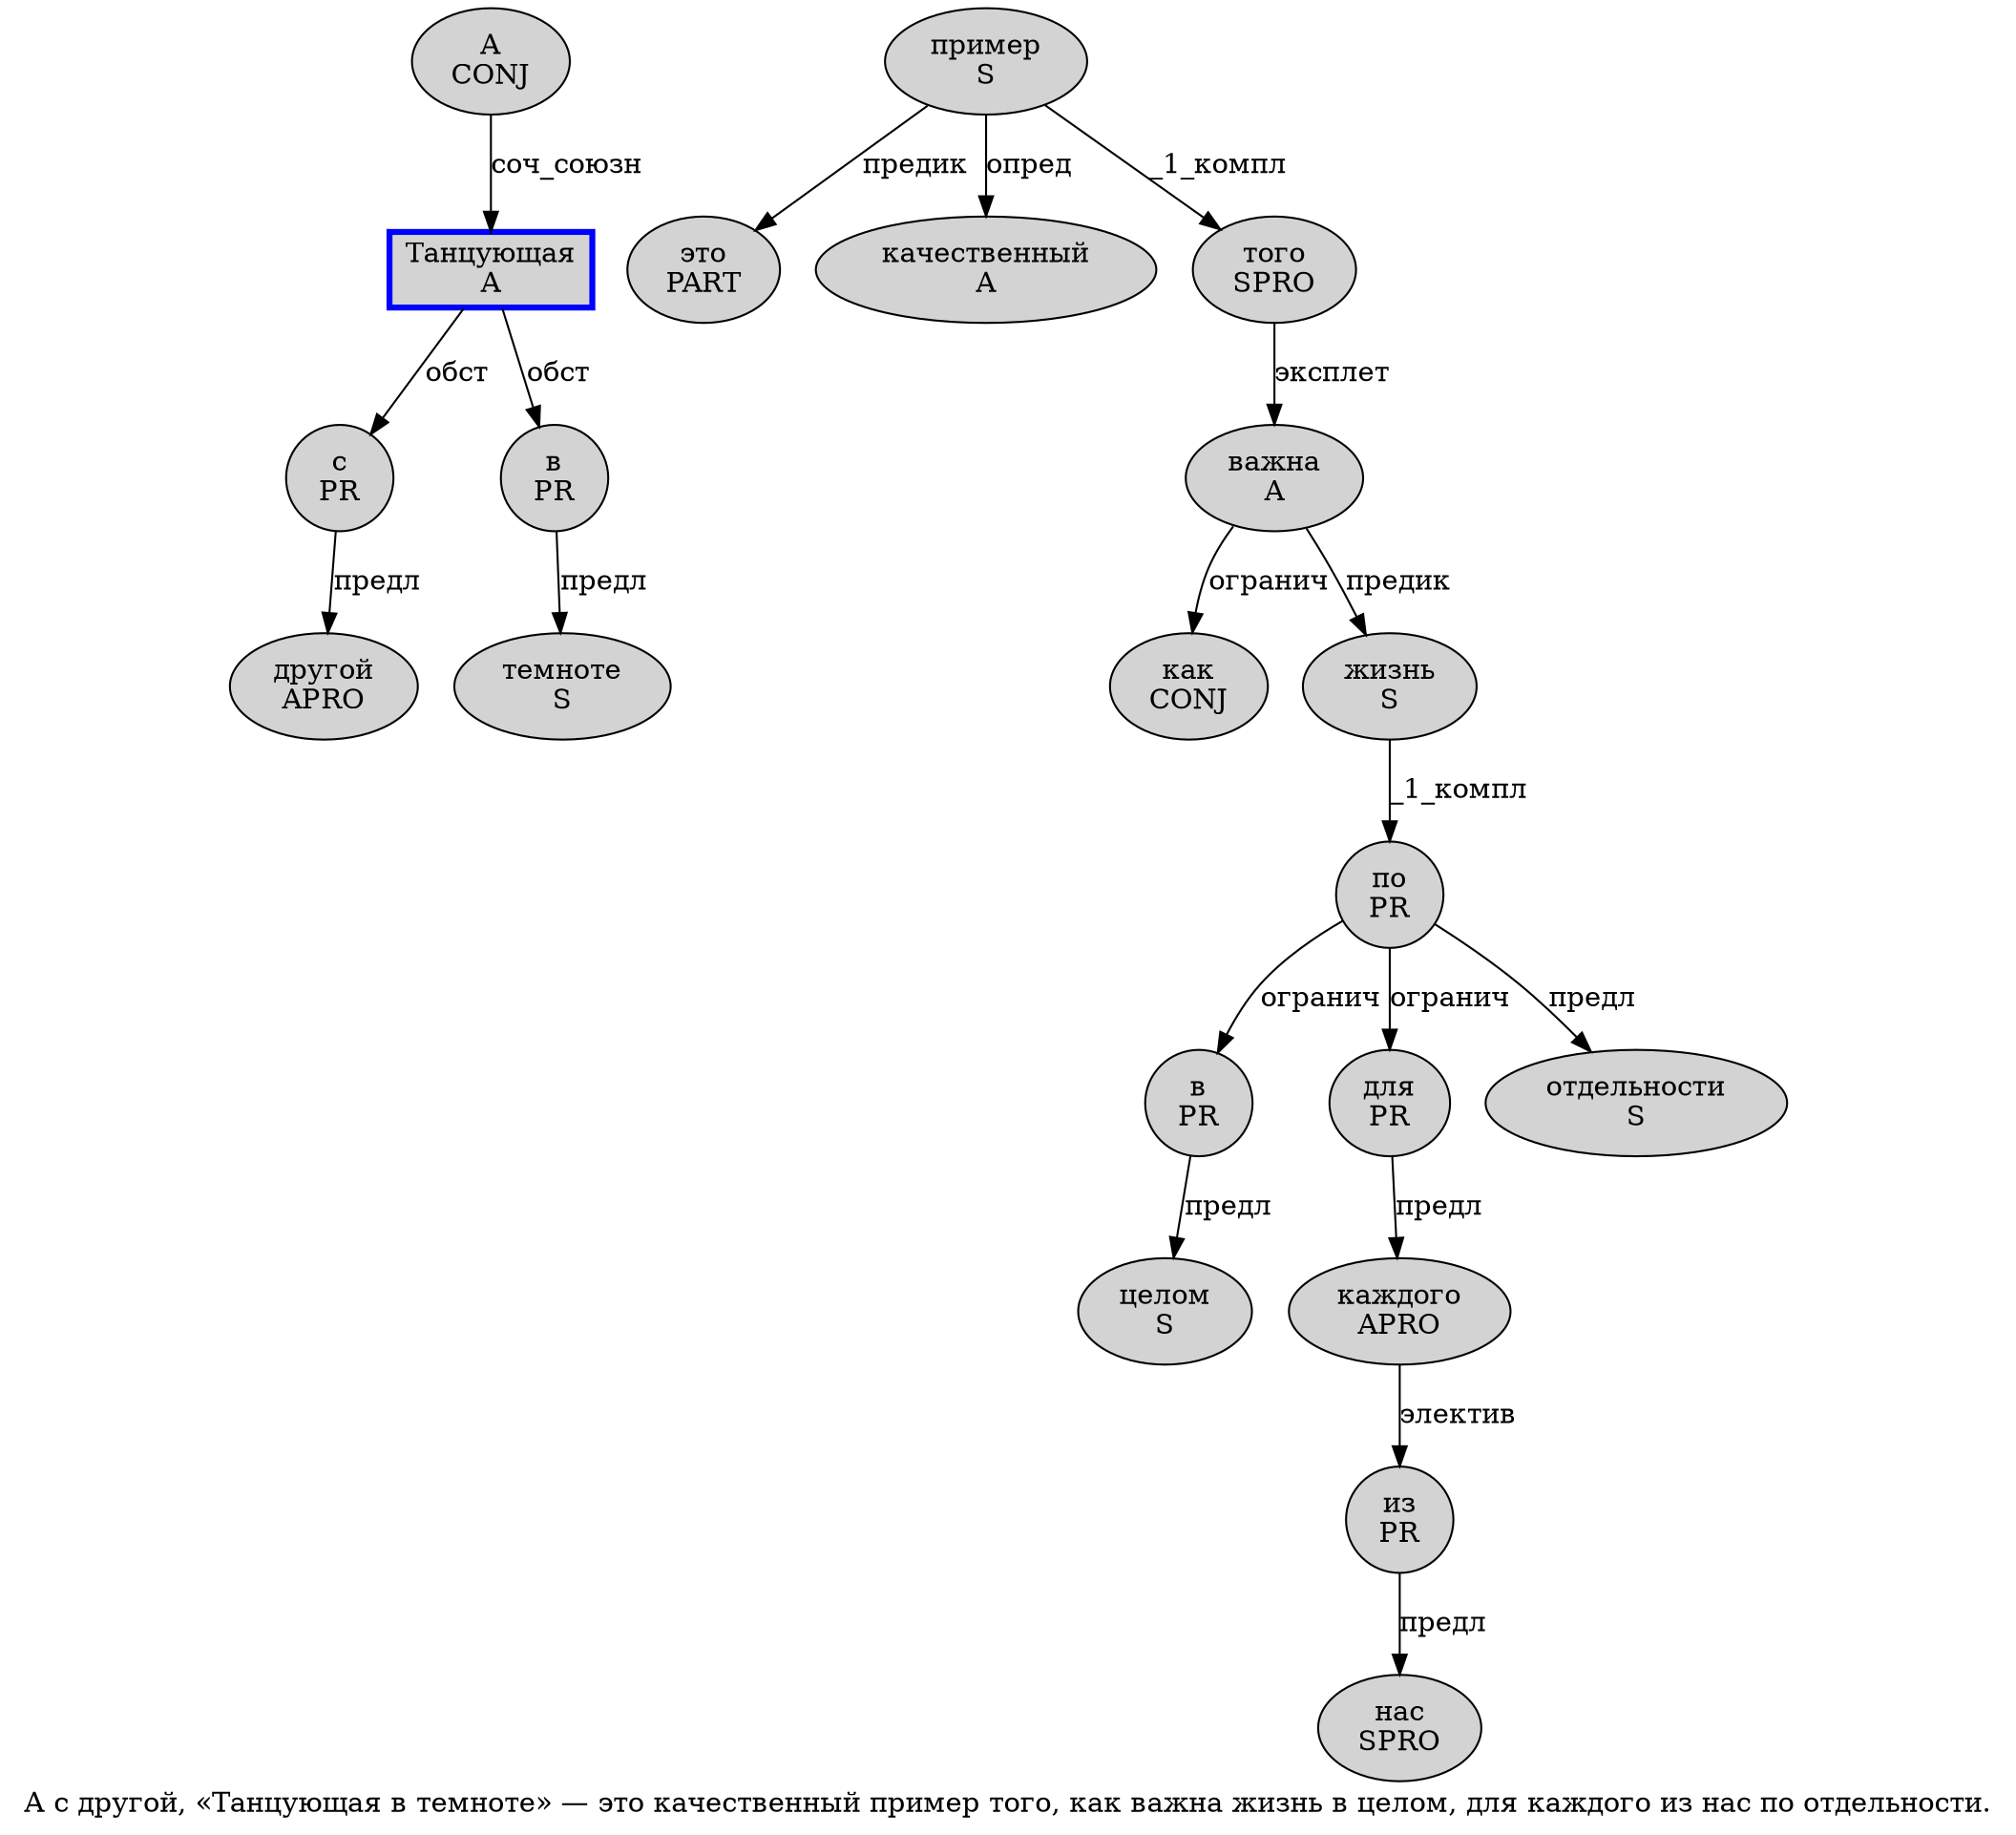 digraph SENTENCE_1590 {
	graph [label="А с другой, «Танцующая в темноте» — это качественный пример того, как важна жизнь в целом, для каждого из нас по отдельности."]
	node [style=filled]
		0 [label="А
CONJ" color="" fillcolor=lightgray penwidth=1 shape=ellipse]
		1 [label="с
PR" color="" fillcolor=lightgray penwidth=1 shape=ellipse]
		2 [label="другой
APRO" color="" fillcolor=lightgray penwidth=1 shape=ellipse]
		5 [label="Танцующая
A" color=blue fillcolor=lightgray penwidth=3 shape=box]
		6 [label="в
PR" color="" fillcolor=lightgray penwidth=1 shape=ellipse]
		7 [label="темноте
S" color="" fillcolor=lightgray penwidth=1 shape=ellipse]
		10 [label="это
PART" color="" fillcolor=lightgray penwidth=1 shape=ellipse]
		11 [label="качественный
A" color="" fillcolor=lightgray penwidth=1 shape=ellipse]
		12 [label="пример
S" color="" fillcolor=lightgray penwidth=1 shape=ellipse]
		13 [label="того
SPRO" color="" fillcolor=lightgray penwidth=1 shape=ellipse]
		15 [label="как
CONJ" color="" fillcolor=lightgray penwidth=1 shape=ellipse]
		16 [label="важна
A" color="" fillcolor=lightgray penwidth=1 shape=ellipse]
		17 [label="жизнь
S" color="" fillcolor=lightgray penwidth=1 shape=ellipse]
		18 [label="в
PR" color="" fillcolor=lightgray penwidth=1 shape=ellipse]
		19 [label="целом
S" color="" fillcolor=lightgray penwidth=1 shape=ellipse]
		21 [label="для
PR" color="" fillcolor=lightgray penwidth=1 shape=ellipse]
		22 [label="каждого
APRO" color="" fillcolor=lightgray penwidth=1 shape=ellipse]
		23 [label="из
PR" color="" fillcolor=lightgray penwidth=1 shape=ellipse]
		24 [label="нас
SPRO" color="" fillcolor=lightgray penwidth=1 shape=ellipse]
		25 [label="по
PR" color="" fillcolor=lightgray penwidth=1 shape=ellipse]
		26 [label="отдельности
S" color="" fillcolor=lightgray penwidth=1 shape=ellipse]
			13 -> 16 [label="эксплет"]
			5 -> 1 [label="обст"]
			5 -> 6 [label="обст"]
			6 -> 7 [label="предл"]
			21 -> 22 [label="предл"]
			12 -> 10 [label="предик"]
			12 -> 11 [label="опред"]
			12 -> 13 [label="_1_компл"]
			22 -> 23 [label="электив"]
			25 -> 18 [label="огранич"]
			25 -> 21 [label="огранич"]
			25 -> 26 [label="предл"]
			0 -> 5 [label="соч_союзн"]
			17 -> 25 [label="_1_компл"]
			23 -> 24 [label="предл"]
			1 -> 2 [label="предл"]
			16 -> 15 [label="огранич"]
			16 -> 17 [label="предик"]
			18 -> 19 [label="предл"]
}
